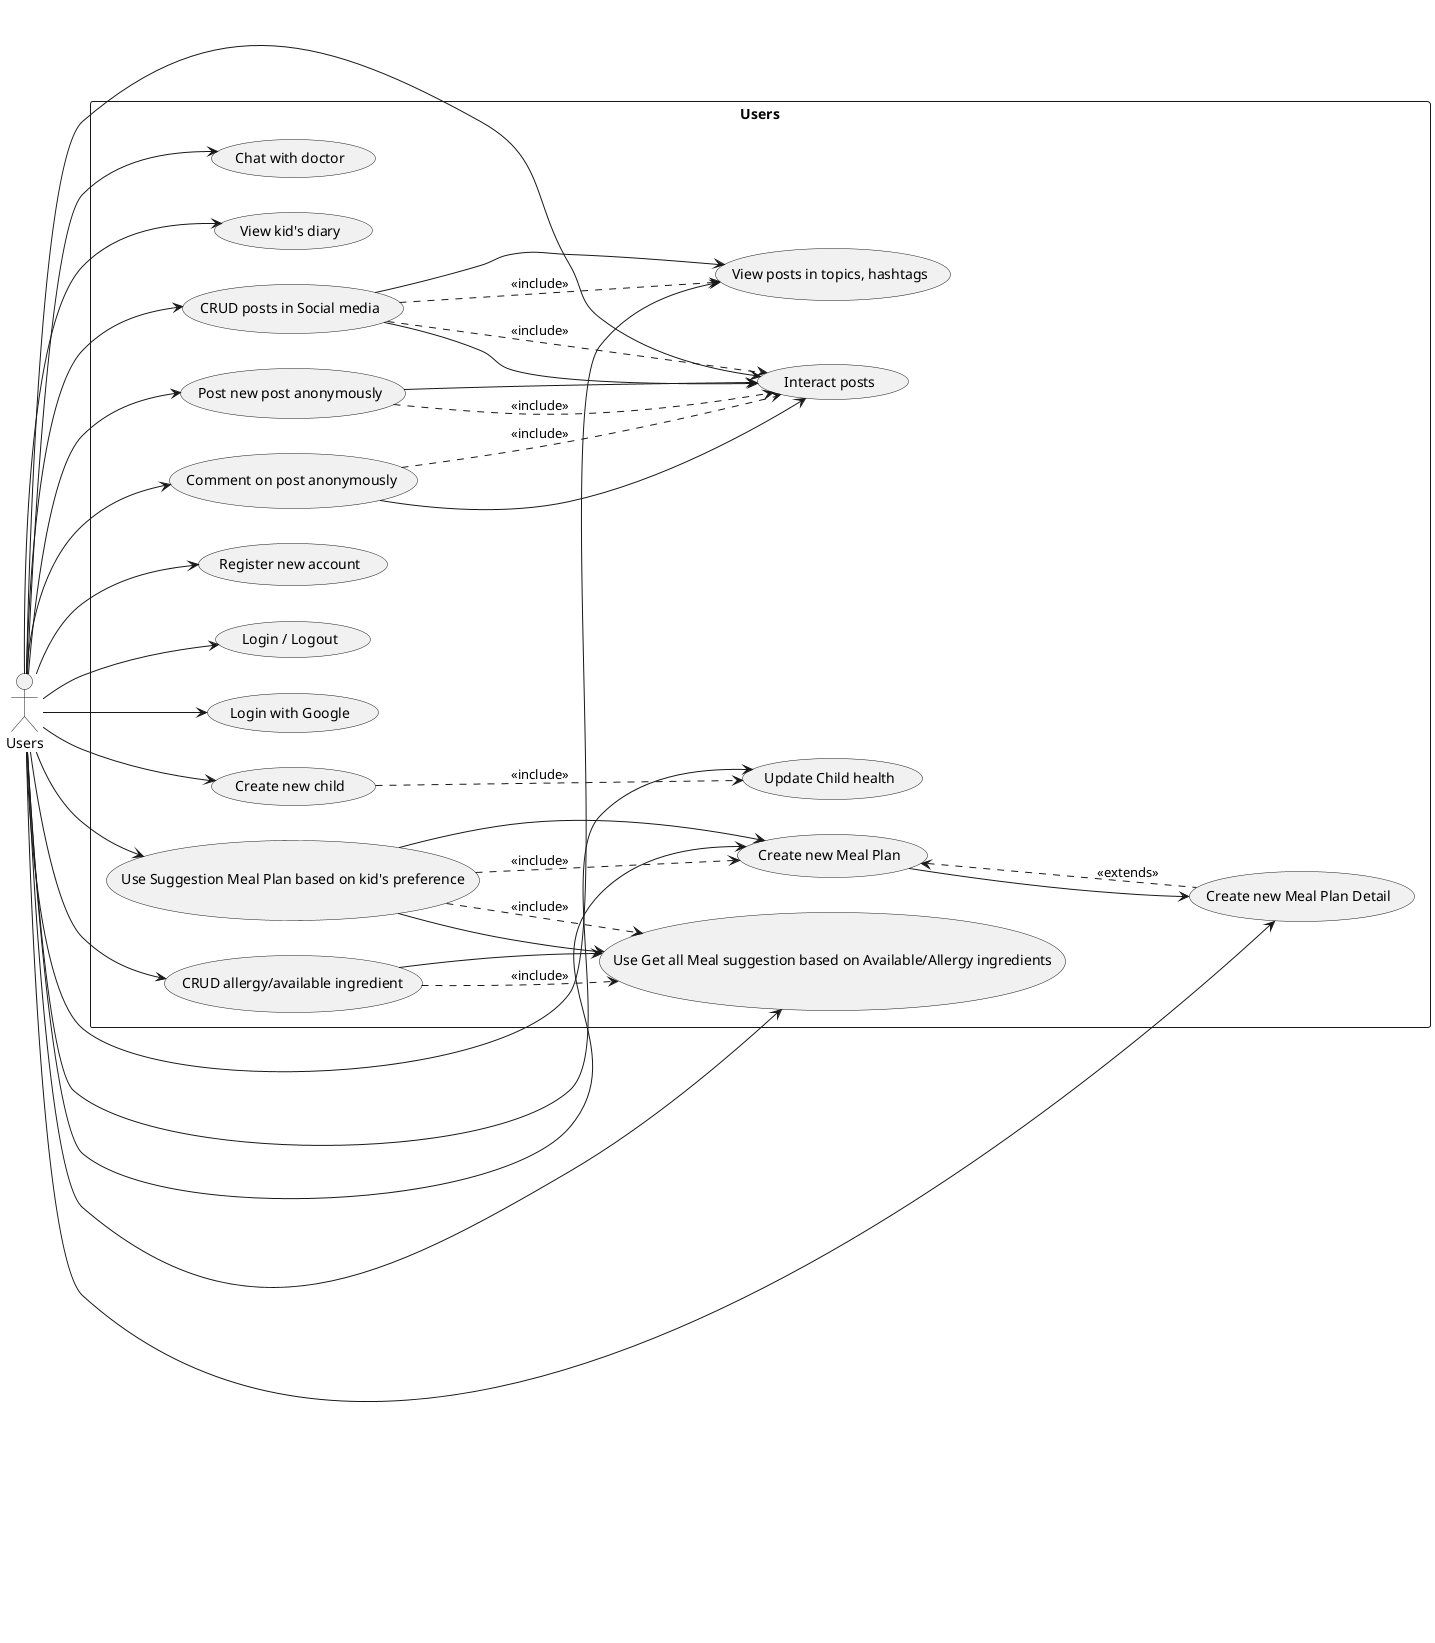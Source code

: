 @startuml

left to right direction

actor Users as U

rectangle "Users" {
    U --> (Register new account)
    U --> (Login / Logout)
    U --> (Login with Google)
    
    U --> (Create new child)
    U --> (Update Child health)
    U --> (Create new Meal Plan)
    U --> (Create new Meal Plan Detail)
    U --> (Use Suggestion Meal Plan based on kid's preference)
    U --> (CRUD allergy/available ingredient)
    U --> (Use Get all Meal suggestion based on Available/Allergy ingredients)
    
    U --> (Chat with doctor)
    U --> (View kid's diary)
    U --> (CRUD posts in Social media)
    U --> (View posts in topics, hashtags)
    U --> (Interact posts)
    U --> (Post new post anonymously)
    U --> (Comment on post anonymously)
    
    (Create new Meal Plan) --> (Create new Meal Plan Detail)
    (Use Suggestion Meal Plan based on kid's preference) --> (Create new Meal Plan)
    (Use Suggestion Meal Plan based on kid's preference) --> (Use Get all Meal suggestion based on Available/Allergy ingredients)
    (CRUD allergy/available ingredient) --> (Use Get all Meal suggestion based on Available/Allergy ingredients)
    (CRUD posts in Social media) --> (View posts in topics, hashtags)
    (CRUD posts in Social media) --> (Interact posts)
    (Post new post anonymously) --> (Interact posts)
    (Comment on post anonymously) --> (Interact posts)
    
    (Create new child) ..> (Update Child health) : <<include>>
    (Create new Meal Plan) <.. (Create new Meal Plan Detail) : <<extends>>
    (Use Suggestion Meal Plan based on kid's preference) ..> (Create new Meal Plan) : <<include>>
    (Use Suggestion Meal Plan based on kid's preference) ..> (Use Get all Meal suggestion based on Available/Allergy ingredients) : <<include>>
    (CRUD allergy/available ingredient) ..> (Use Get all Meal suggestion based on Available/Allergy ingredients) : <<include>>
    (CRUD posts in Social media) ..> (View posts in topics, hashtags) : <<include>>
    (CRUD posts in Social media) ..> (Interact posts) : <<include>>
    (Post new post anonymously) ..> (Interact posts) : <<include>>
    (Comment on post anonymously) ..> (Interact posts) : <<include>>
}

@enduml


' Register new account
' Login / Logout
' Login with Google

' Create new child
' Update Child health
' Create new Meal Plan
' Create new Meal Plan Detail
' Use Suggestion Meal Plan based on kid's preference
' CRUD allergy/available ingredient
' Use Get all Meal suggestion based on Available/Allergy ingredients

' Chat with doctor
' View kid's diary
' CRUD posts in Social media 
' View posts in topics, hashtags
' Interact posts
' Post new post anonymously
' Comment on post anonymously

' As those features, using appropriate include, and extends notations in use case diagram
